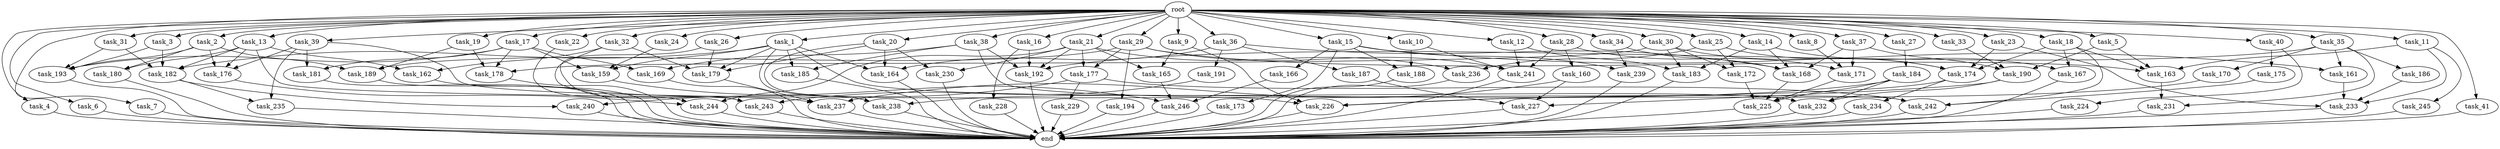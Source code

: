 digraph G {
  root [size="0.000000"];
  task_1 [size="1.024000"];
  task_2 [size="1.024000"];
  task_3 [size="1.024000"];
  task_4 [size="1.024000"];
  task_5 [size="1.024000"];
  task_6 [size="1.024000"];
  task_7 [size="1.024000"];
  task_8 [size="1.024000"];
  task_9 [size="1.024000"];
  task_10 [size="1.024000"];
  task_11 [size="1.024000"];
  task_12 [size="1.024000"];
  task_13 [size="1.024000"];
  task_14 [size="1.024000"];
  task_15 [size="1.024000"];
  task_16 [size="1.024000"];
  task_17 [size="1.024000"];
  task_18 [size="1.024000"];
  task_19 [size="1.024000"];
  task_20 [size="1.024000"];
  task_21 [size="1.024000"];
  task_22 [size="1.024000"];
  task_23 [size="1.024000"];
  task_24 [size="1.024000"];
  task_25 [size="1.024000"];
  task_26 [size="1.024000"];
  task_27 [size="1.024000"];
  task_28 [size="1.024000"];
  task_29 [size="1.024000"];
  task_30 [size="1.024000"];
  task_31 [size="1.024000"];
  task_32 [size="1.024000"];
  task_33 [size="1.024000"];
  task_34 [size="1.024000"];
  task_35 [size="1.024000"];
  task_36 [size="1.024000"];
  task_37 [size="1.024000"];
  task_38 [size="1.024000"];
  task_39 [size="1.024000"];
  task_40 [size="1.024000"];
  task_41 [size="1.024000"];
  task_159 [size="635655159.808000"];
  task_160 [size="34359738.368000"];
  task_161 [size="343597383.680000"];
  task_162 [size="558345748.480000"];
  task_163 [size="2027224563.712000"];
  task_164 [size="1245540515.840000"];
  task_165 [size="558345748.480000"];
  task_166 [size="34359738.368000"];
  task_167 [size="1391569403.904000"];
  task_168 [size="2834678415.360000"];
  task_169 [size="1279900254.208000"];
  task_170 [size="309237645.312000"];
  task_171 [size="764504178.688000"];
  task_172 [size="764504178.688000"];
  task_173 [size="34359738.368000"];
  task_174 [size="1494648619.008000"];
  task_175 [size="858993459.200000"];
  task_176 [size="1236950581.248000"];
  task_177 [size="841813590.016000"];
  task_178 [size="1005022347.264000"];
  task_179 [size="1228360646.656000"];
  task_180 [size="687194767.360000"];
  task_181 [size="970662608.896000"];
  task_182 [size="987842478.080000"];
  task_183 [size="1322849927.168000"];
  task_184 [size="549755813.888000"];
  task_185 [size="936302870.528000"];
  task_186 [size="309237645.312000"];
  task_187 [size="858993459.200000"];
  task_188 [size="249108103.168000"];
  task_189 [size="1005022347.264000"];
  task_190 [size="1666447310.848000"];
  task_191 [size="858993459.200000"];
  task_192 [size="1803886264.320000"];
  task_193 [size="1743756722.176000"];
  task_194 [size="420906795.008000"];
  task_224 [size="858993459.200000"];
  task_225 [size="2070174236.672000"];
  task_226 [size="1760936591.360000"];
  task_227 [size="1047972020.224000"];
  task_228 [size="214748364.800000"];
  task_229 [size="34359738.368000"];
  task_230 [size="730144440.320000"];
  task_231 [size="343597383.680000"];
  task_232 [size="987842478.080000"];
  task_233 [size="747324309.504000"];
  task_234 [size="214748364.800000"];
  task_235 [size="1408749273.088000"];
  task_236 [size="635655159.808000"];
  task_237 [size="1211180777.472000"];
  task_238 [size="601295421.440000"];
  task_239 [size="893353197.568000"];
  task_240 [size="893353197.568000"];
  task_241 [size="747324309.504000"];
  task_242 [size="1357209665.536000"];
  task_243 [size="1700807049.216000"];
  task_244 [size="1279900254.208000"];
  task_245 [size="214748364.800000"];
  task_246 [size="1795296329.728000"];
  end [size="0.000000"];

  root -> task_1 [size="1.000000"];
  root -> task_2 [size="1.000000"];
  root -> task_3 [size="1.000000"];
  root -> task_4 [size="1.000000"];
  root -> task_5 [size="1.000000"];
  root -> task_6 [size="1.000000"];
  root -> task_7 [size="1.000000"];
  root -> task_8 [size="1.000000"];
  root -> task_9 [size="1.000000"];
  root -> task_10 [size="1.000000"];
  root -> task_11 [size="1.000000"];
  root -> task_12 [size="1.000000"];
  root -> task_13 [size="1.000000"];
  root -> task_14 [size="1.000000"];
  root -> task_15 [size="1.000000"];
  root -> task_16 [size="1.000000"];
  root -> task_17 [size="1.000000"];
  root -> task_18 [size="1.000000"];
  root -> task_19 [size="1.000000"];
  root -> task_20 [size="1.000000"];
  root -> task_21 [size="1.000000"];
  root -> task_22 [size="1.000000"];
  root -> task_23 [size="1.000000"];
  root -> task_24 [size="1.000000"];
  root -> task_25 [size="1.000000"];
  root -> task_26 [size="1.000000"];
  root -> task_27 [size="1.000000"];
  root -> task_28 [size="1.000000"];
  root -> task_29 [size="1.000000"];
  root -> task_30 [size="1.000000"];
  root -> task_31 [size="1.000000"];
  root -> task_32 [size="1.000000"];
  root -> task_33 [size="1.000000"];
  root -> task_34 [size="1.000000"];
  root -> task_35 [size="1.000000"];
  root -> task_36 [size="1.000000"];
  root -> task_37 [size="1.000000"];
  root -> task_38 [size="1.000000"];
  root -> task_39 [size="1.000000"];
  root -> task_40 [size="1.000000"];
  root -> task_41 [size="1.000000"];
  task_1 -> task_159 [size="75497472.000000"];
  task_1 -> task_164 [size="75497472.000000"];
  task_1 -> task_179 [size="75497472.000000"];
  task_1 -> task_182 [size="75497472.000000"];
  task_1 -> task_185 [size="75497472.000000"];
  task_1 -> task_232 [size="75497472.000000"];
  task_1 -> task_238 [size="75497472.000000"];
  task_2 -> task_176 [size="536870912.000000"];
  task_2 -> task_180 [size="536870912.000000"];
  task_2 -> task_189 [size="536870912.000000"];
  task_2 -> task_193 [size="536870912.000000"];
  task_3 -> task_182 [size="75497472.000000"];
  task_3 -> task_193 [size="75497472.000000"];
  task_4 -> end [size="1.000000"];
  task_5 -> task_163 [size="679477248.000000"];
  task_5 -> task_190 [size="679477248.000000"];
  task_6 -> end [size="1.000000"];
  task_7 -> end [size="1.000000"];
  task_8 -> task_171 [size="301989888.000000"];
  task_9 -> task_165 [size="134217728.000000"];
  task_9 -> task_226 [size="134217728.000000"];
  task_10 -> task_188 [size="209715200.000000"];
  task_10 -> task_241 [size="209715200.000000"];
  task_11 -> task_163 [size="209715200.000000"];
  task_11 -> task_233 [size="209715200.000000"];
  task_11 -> task_245 [size="209715200.000000"];
  task_12 -> task_183 [size="75497472.000000"];
  task_12 -> task_241 [size="75497472.000000"];
  task_13 -> task_162 [size="134217728.000000"];
  task_13 -> task_176 [size="134217728.000000"];
  task_13 -> task_180 [size="134217728.000000"];
  task_13 -> task_182 [size="134217728.000000"];
  task_13 -> task_237 [size="134217728.000000"];
  task_14 -> task_167 [size="679477248.000000"];
  task_14 -> task_168 [size="679477248.000000"];
  task_14 -> task_183 [size="679477248.000000"];
  task_15 -> task_161 [size="33554432.000000"];
  task_15 -> task_166 [size="33554432.000000"];
  task_15 -> task_173 [size="33554432.000000"];
  task_15 -> task_188 [size="33554432.000000"];
  task_15 -> task_239 [size="33554432.000000"];
  task_16 -> task_192 [size="209715200.000000"];
  task_16 -> task_228 [size="209715200.000000"];
  task_17 -> task_159 [size="411041792.000000"];
  task_17 -> task_169 [size="411041792.000000"];
  task_17 -> task_178 [size="411041792.000000"];
  task_17 -> task_181 [size="411041792.000000"];
  task_17 -> task_193 [size="411041792.000000"];
  task_18 -> task_163 [size="679477248.000000"];
  task_18 -> task_167 [size="679477248.000000"];
  task_18 -> task_174 [size="679477248.000000"];
  task_18 -> task_242 [size="679477248.000000"];
  task_19 -> task_178 [size="33554432.000000"];
  task_19 -> task_189 [size="33554432.000000"];
  task_20 -> task_164 [size="301989888.000000"];
  task_20 -> task_179 [size="301989888.000000"];
  task_20 -> task_230 [size="301989888.000000"];
  task_20 -> task_238 [size="301989888.000000"];
  task_21 -> task_165 [size="411041792.000000"];
  task_21 -> task_177 [size="411041792.000000"];
  task_21 -> task_192 [size="411041792.000000"];
  task_21 -> task_230 [size="411041792.000000"];
  task_21 -> task_236 [size="411041792.000000"];
  task_21 -> task_244 [size="411041792.000000"];
  task_22 -> task_244 [size="536870912.000000"];
  task_23 -> task_174 [size="33554432.000000"];
  task_23 -> task_233 [size="33554432.000000"];
  task_24 -> task_159 [size="134217728.000000"];
  task_25 -> task_172 [size="209715200.000000"];
  task_25 -> task_174 [size="209715200.000000"];
  task_25 -> task_236 [size="209715200.000000"];
  task_26 -> task_179 [size="411041792.000000"];
  task_26 -> task_243 [size="411041792.000000"];
  task_27 -> task_184 [size="536870912.000000"];
  task_28 -> task_160 [size="33554432.000000"];
  task_28 -> task_171 [size="33554432.000000"];
  task_28 -> task_241 [size="33554432.000000"];
  task_29 -> task_163 [size="411041792.000000"];
  task_29 -> task_177 [size="411041792.000000"];
  task_29 -> task_189 [size="411041792.000000"];
  task_29 -> task_194 [size="411041792.000000"];
  task_29 -> task_241 [size="411041792.000000"];
  task_30 -> task_172 [size="536870912.000000"];
  task_30 -> task_174 [size="536870912.000000"];
  task_30 -> task_178 [size="536870912.000000"];
  task_30 -> task_183 [size="536870912.000000"];
  task_31 -> task_182 [size="679477248.000000"];
  task_31 -> task_193 [size="679477248.000000"];
  task_32 -> task_162 [size="411041792.000000"];
  task_32 -> task_179 [size="411041792.000000"];
  task_32 -> task_243 [size="411041792.000000"];
  task_33 -> task_190 [size="536870912.000000"];
  task_34 -> task_168 [size="838860800.000000"];
  task_34 -> task_239 [size="838860800.000000"];
  task_35 -> task_161 [size="301989888.000000"];
  task_35 -> task_170 [size="301989888.000000"];
  task_35 -> task_186 [size="301989888.000000"];
  task_35 -> task_192 [size="301989888.000000"];
  task_35 -> task_231 [size="301989888.000000"];
  task_36 -> task_164 [size="838860800.000000"];
  task_36 -> task_168 [size="838860800.000000"];
  task_36 -> task_187 [size="838860800.000000"];
  task_36 -> task_191 [size="838860800.000000"];
  task_37 -> task_168 [size="411041792.000000"];
  task_37 -> task_171 [size="411041792.000000"];
  task_37 -> task_190 [size="411041792.000000"];
  task_38 -> task_169 [size="838860800.000000"];
  task_38 -> task_185 [size="838860800.000000"];
  task_38 -> task_192 [size="838860800.000000"];
  task_38 -> task_226 [size="838860800.000000"];
  task_39 -> task_176 [size="536870912.000000"];
  task_39 -> task_181 [size="536870912.000000"];
  task_39 -> task_235 [size="536870912.000000"];
  task_39 -> task_242 [size="536870912.000000"];
  task_40 -> task_175 [size="838860800.000000"];
  task_40 -> task_224 [size="838860800.000000"];
  task_41 -> end [size="1.000000"];
  task_159 -> task_246 [size="75497472.000000"];
  task_160 -> task_227 [size="209715200.000000"];
  task_160 -> task_237 [size="209715200.000000"];
  task_161 -> task_233 [size="75497472.000000"];
  task_162 -> end [size="1.000000"];
  task_163 -> task_231 [size="33554432.000000"];
  task_164 -> end [size="1.000000"];
  task_165 -> task_246 [size="838860800.000000"];
  task_166 -> task_246 [size="838860800.000000"];
  task_167 -> end [size="1.000000"];
  task_168 -> task_225 [size="838860800.000000"];
  task_169 -> end [size="1.000000"];
  task_170 -> task_226 [size="536870912.000000"];
  task_171 -> task_225 [size="838860800.000000"];
  task_172 -> task_225 [size="134217728.000000"];
  task_173 -> end [size="1.000000"];
  task_174 -> task_226 [size="209715200.000000"];
  task_174 -> task_234 [size="209715200.000000"];
  task_175 -> task_242 [size="75497472.000000"];
  task_176 -> task_244 [size="301989888.000000"];
  task_177 -> task_229 [size="33554432.000000"];
  task_177 -> task_240 [size="33554432.000000"];
  task_177 -> task_242 [size="33554432.000000"];
  task_178 -> end [size="1.000000"];
  task_179 -> task_237 [size="838860800.000000"];
  task_180 -> end [size="1.000000"];
  task_181 -> end [size="1.000000"];
  task_182 -> task_235 [size="838860800.000000"];
  task_182 -> task_240 [size="838860800.000000"];
  task_183 -> end [size="1.000000"];
  task_184 -> task_225 [size="209715200.000000"];
  task_184 -> task_232 [size="209715200.000000"];
  task_184 -> task_238 [size="209715200.000000"];
  task_185 -> end [size="1.000000"];
  task_186 -> task_233 [size="411041792.000000"];
  task_187 -> task_227 [size="134217728.000000"];
  task_188 -> end [size="1.000000"];
  task_189 -> end [size="1.000000"];
  task_190 -> task_227 [size="679477248.000000"];
  task_190 -> task_232 [size="679477248.000000"];
  task_191 -> task_243 [size="838860800.000000"];
  task_192 -> end [size="1.000000"];
  task_193 -> end [size="1.000000"];
  task_194 -> end [size="1.000000"];
  task_224 -> end [size="1.000000"];
  task_225 -> end [size="1.000000"];
  task_226 -> end [size="1.000000"];
  task_227 -> end [size="1.000000"];
  task_228 -> end [size="1.000000"];
  task_229 -> end [size="1.000000"];
  task_230 -> end [size="1.000000"];
  task_231 -> end [size="1.000000"];
  task_232 -> end [size="1.000000"];
  task_233 -> end [size="1.000000"];
  task_234 -> end [size="1.000000"];
  task_235 -> end [size="1.000000"];
  task_236 -> end [size="1.000000"];
  task_237 -> end [size="1.000000"];
  task_238 -> end [size="1.000000"];
  task_239 -> end [size="1.000000"];
  task_240 -> end [size="1.000000"];
  task_241 -> end [size="1.000000"];
  task_242 -> end [size="1.000000"];
  task_243 -> end [size="1.000000"];
  task_244 -> end [size="1.000000"];
  task_245 -> end [size="1.000000"];
  task_246 -> end [size="1.000000"];
}
